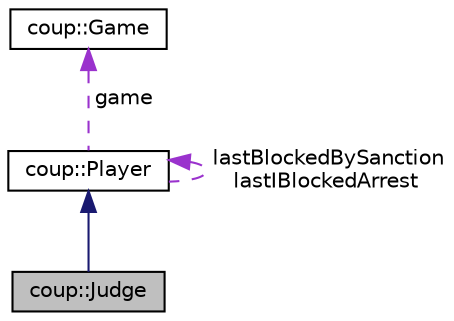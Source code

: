 digraph "coup::Judge"
{
 // LATEX_PDF_SIZE
  edge [fontname="Helvetica",fontsize="10",labelfontname="Helvetica",labelfontsize="10"];
  node [fontname="Helvetica",fontsize="10",shape=record];
  Node1 [label="coup::Judge",height=0.2,width=0.4,color="black", fillcolor="grey75", style="filled", fontcolor="black",tooltip=" "];
  Node2 -> Node1 [dir="back",color="midnightblue",fontsize="10",style="solid",fontname="Helvetica"];
  Node2 [label="coup::Player",height=0.2,width=0.4,color="black", fillcolor="white", style="filled",URL="$classcoup_1_1Player.html",tooltip=" "];
  Node3 -> Node2 [dir="back",color="darkorchid3",fontsize="10",style="dashed",label=" game" ,fontname="Helvetica"];
  Node3 [label="coup::Game",height=0.2,width=0.4,color="black", fillcolor="white", style="filled",URL="$classcoup_1_1Game.html",tooltip=" "];
  Node2 -> Node2 [dir="back",color="darkorchid3",fontsize="10",style="dashed",label=" lastBlockedBySanction\nlastIBlockedArrest" ,fontname="Helvetica"];
}
